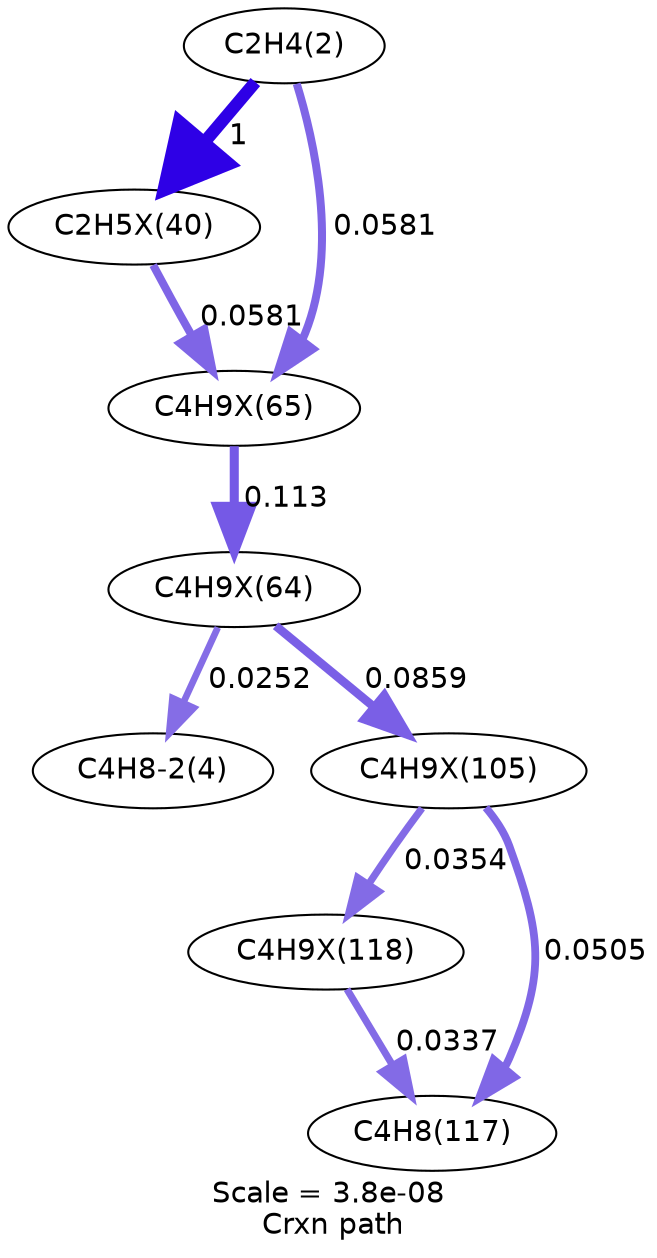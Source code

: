 digraph reaction_paths {
center=1;
s5 -> s50[fontname="Helvetica", style="setlinewidth(6)", arrowsize=3, color="0.7, 1.5, 0.9"
, label=" 1"];
s5 -> s52[fontname="Helvetica", style="setlinewidth(3.85)", arrowsize=1.93, color="0.7, 0.558, 0.9"
, label=" 0.0581"];
s50 -> s52[fontname="Helvetica", style="setlinewidth(3.85)", arrowsize=1.93, color="0.7, 0.558, 0.9"
, label=" 0.0581"];
s52 -> s51[fontname="Helvetica", style="setlinewidth(4.35)", arrowsize=2.18, color="0.7, 0.613, 0.9"
, label=" 0.113"];
s51 -> s7[fontname="Helvetica", style="setlinewidth(3.22)", arrowsize=1.61, color="0.7, 0.525, 0.9"
, label=" 0.0252"];
s51 -> s63[fontname="Helvetica", style="setlinewidth(4.15)", arrowsize=2.07, color="0.7, 0.586, 0.9"
, label=" 0.0859"];
s63 -> s68[fontname="Helvetica", style="setlinewidth(3.48)", arrowsize=1.74, color="0.7, 0.535, 0.9"
, label=" 0.0354"];
s63 -> s9[fontname="Helvetica", style="setlinewidth(3.75)", arrowsize=1.87, color="0.7, 0.551, 0.9"
, label=" 0.0505"];
s68 -> s9[fontname="Helvetica", style="setlinewidth(3.44)", arrowsize=1.72, color="0.7, 0.534, 0.9"
, label=" 0.0337"];
s5 [ fontname="Helvetica", label="C2H4(2)"];
s7 [ fontname="Helvetica", label="C4H8-2(4)"];
s9 [ fontname="Helvetica", label="C4H8(117)"];
s50 [ fontname="Helvetica", label="C2H5X(40)"];
s51 [ fontname="Helvetica", label="C4H9X(64)"];
s52 [ fontname="Helvetica", label="C4H9X(65)"];
s63 [ fontname="Helvetica", label="C4H9X(105)"];
s68 [ fontname="Helvetica", label="C4H9X(118)"];
 label = "Scale = 3.8e-08\l Crxn path";
 fontname = "Helvetica";
}
